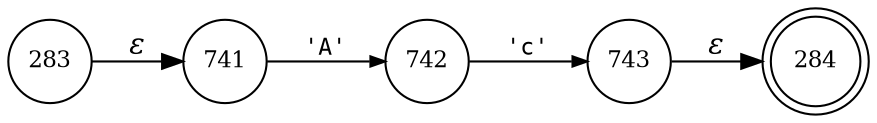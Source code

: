 digraph ATN {
rankdir=LR;
s284[fontsize=11, label="284", shape=doublecircle, fixedsize=true, width=.6];
s741[fontsize=11,label="741", shape=circle, fixedsize=true, width=.55, peripheries=1];
s742[fontsize=11,label="742", shape=circle, fixedsize=true, width=.55, peripheries=1];
s743[fontsize=11,label="743", shape=circle, fixedsize=true, width=.55, peripheries=1];
s283[fontsize=11,label="283", shape=circle, fixedsize=true, width=.55, peripheries=1];
s283 -> s741 [fontname="Times-Italic", label="&epsilon;"];
s741 -> s742 [fontsize=11, fontname="Courier", arrowsize=.7, label = "'A'", arrowhead = normal];
s742 -> s743 [fontsize=11, fontname="Courier", arrowsize=.7, label = "'c'", arrowhead = normal];
s743 -> s284 [fontname="Times-Italic", label="&epsilon;"];
}
